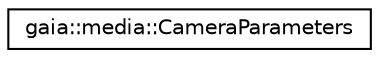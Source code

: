digraph G
{
  edge [fontname="Helvetica",fontsize="10",labelfontname="Helvetica",labelfontsize="10"];
  node [fontname="Helvetica",fontsize="10",shape=record];
  rankdir=LR;
  Node1 [label="gaia::media::CameraParameters",height=0.2,width=0.4,color="black", fillcolor="white", style="filled",URL="$d5/d8e/classgaia_1_1media_1_1_camera_parameters.html",tooltip="Camera service settings."];
}
